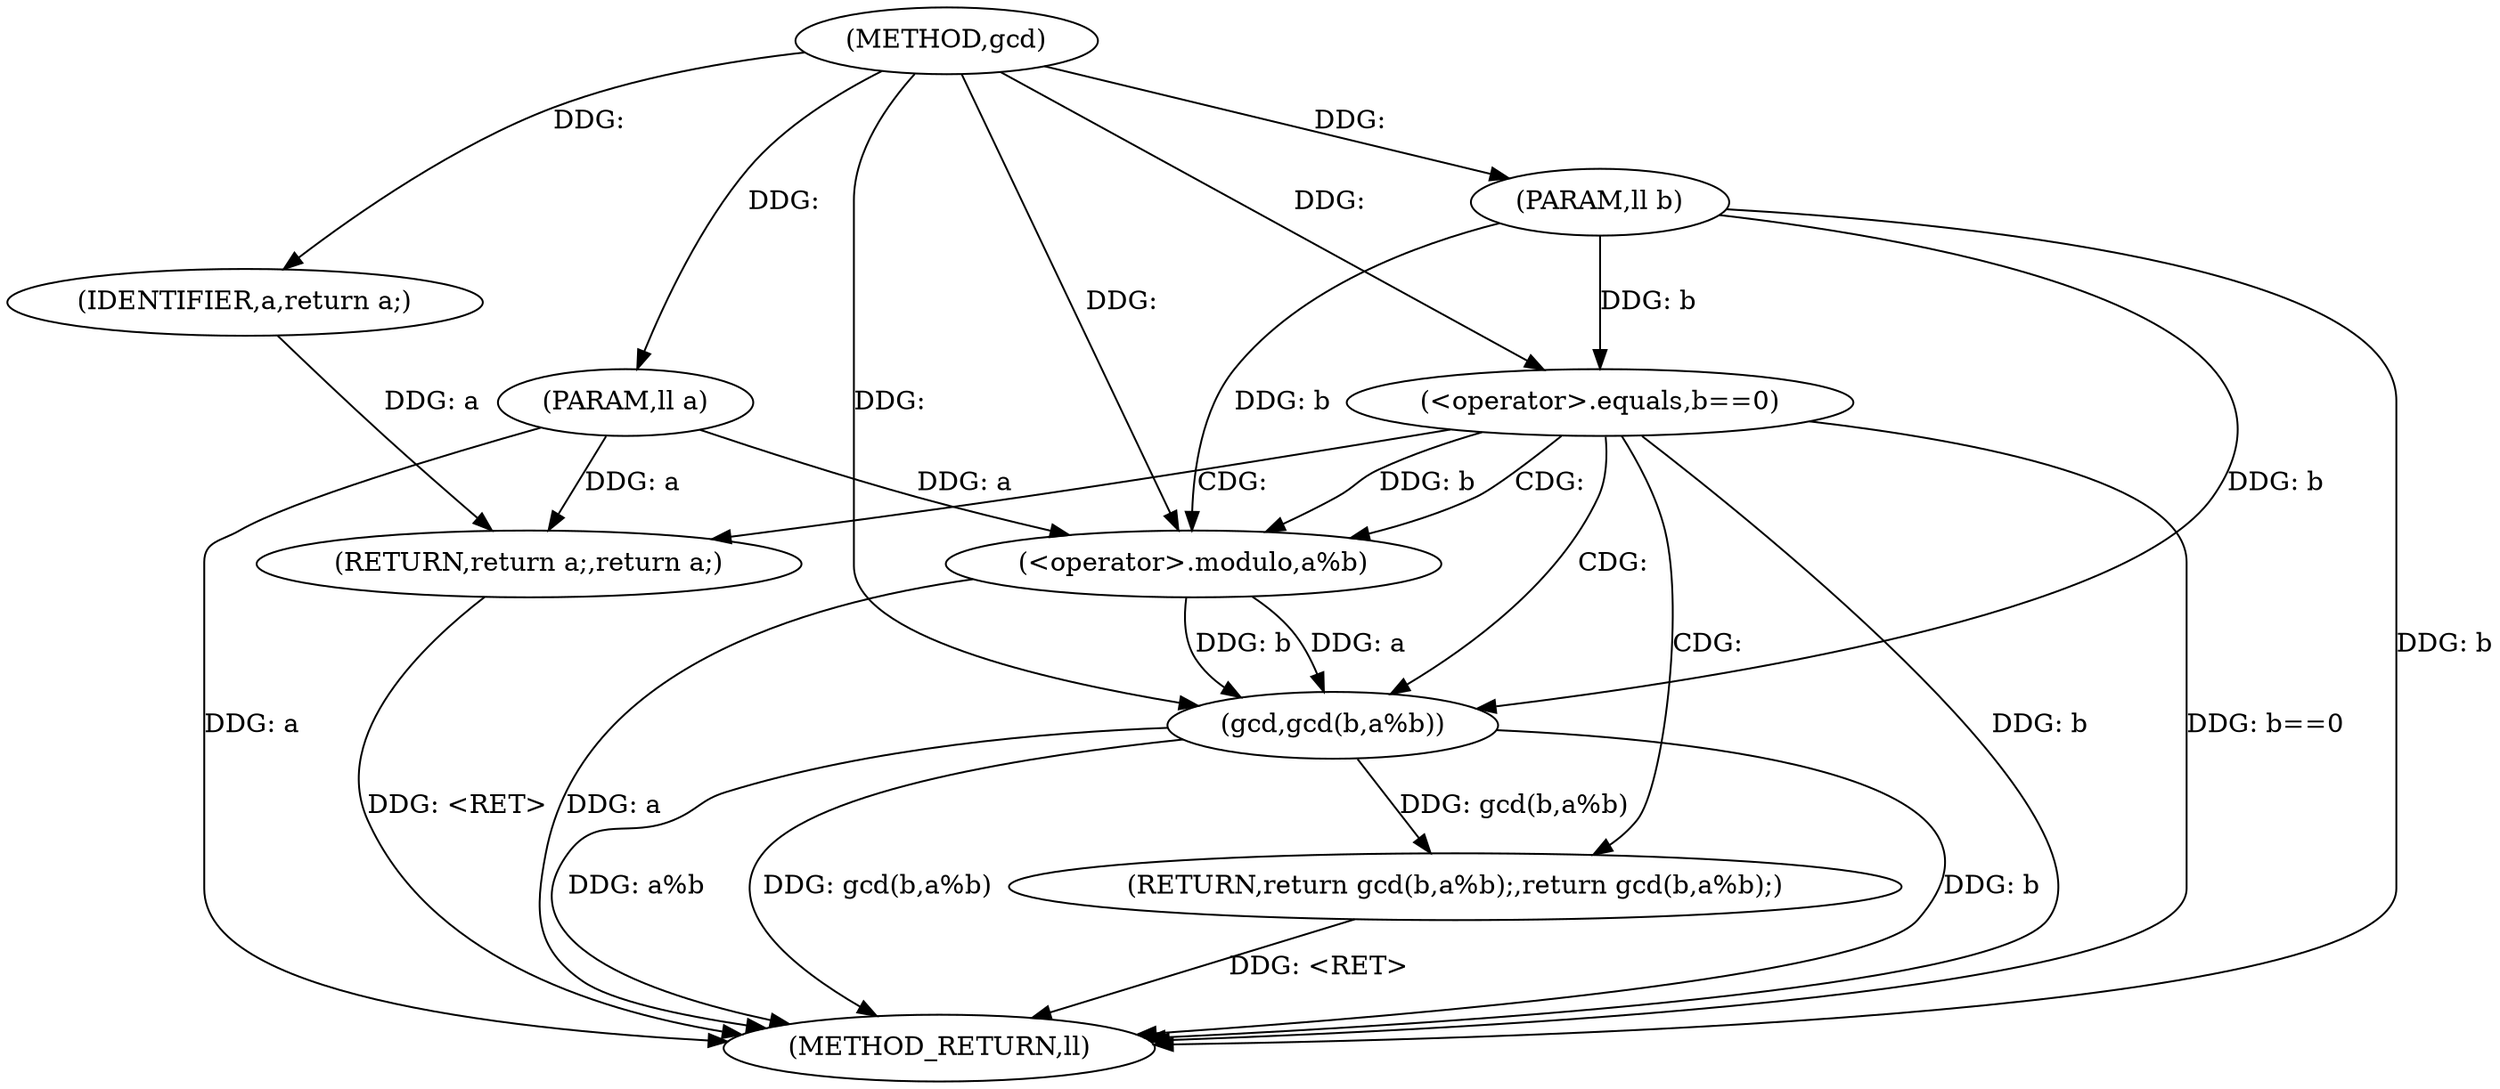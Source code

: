 digraph "gcd" {  
"1000170" [label = "(METHOD,gcd)" ]
"1000186" [label = "(METHOD_RETURN,ll)" ]
"1000171" [label = "(PARAM,ll a)" ]
"1000172" [label = "(PARAM,ll b)" ]
"1000180" [label = "(RETURN,return gcd(b,a%b);,return gcd(b,a%b);)" ]
"1000175" [label = "(<operator>.equals,b==0)" ]
"1000178" [label = "(RETURN,return a;,return a;)" ]
"1000181" [label = "(gcd,gcd(b,a%b))" ]
"1000179" [label = "(IDENTIFIER,a,return a;)" ]
"1000183" [label = "(<operator>.modulo,a%b)" ]
  "1000171" -> "1000186"  [ label = "DDG: a"] 
  "1000172" -> "1000186"  [ label = "DDG: b"] 
  "1000175" -> "1000186"  [ label = "DDG: b"] 
  "1000175" -> "1000186"  [ label = "DDG: b==0"] 
  "1000181" -> "1000186"  [ label = "DDG: b"] 
  "1000183" -> "1000186"  [ label = "DDG: a"] 
  "1000181" -> "1000186"  [ label = "DDG: a%b"] 
  "1000181" -> "1000186"  [ label = "DDG: gcd(b,a%b)"] 
  "1000180" -> "1000186"  [ label = "DDG: <RET>"] 
  "1000178" -> "1000186"  [ label = "DDG: <RET>"] 
  "1000170" -> "1000171"  [ label = "DDG: "] 
  "1000170" -> "1000172"  [ label = "DDG: "] 
  "1000181" -> "1000180"  [ label = "DDG: gcd(b,a%b)"] 
  "1000179" -> "1000178"  [ label = "DDG: a"] 
  "1000171" -> "1000178"  [ label = "DDG: a"] 
  "1000172" -> "1000175"  [ label = "DDG: b"] 
  "1000170" -> "1000175"  [ label = "DDG: "] 
  "1000170" -> "1000179"  [ label = "DDG: "] 
  "1000183" -> "1000181"  [ label = "DDG: b"] 
  "1000172" -> "1000181"  [ label = "DDG: b"] 
  "1000170" -> "1000181"  [ label = "DDG: "] 
  "1000183" -> "1000181"  [ label = "DDG: a"] 
  "1000171" -> "1000183"  [ label = "DDG: a"] 
  "1000170" -> "1000183"  [ label = "DDG: "] 
  "1000175" -> "1000183"  [ label = "DDG: b"] 
  "1000172" -> "1000183"  [ label = "DDG: b"] 
  "1000175" -> "1000183"  [ label = "CDG: "] 
  "1000175" -> "1000178"  [ label = "CDG: "] 
  "1000175" -> "1000180"  [ label = "CDG: "] 
  "1000175" -> "1000181"  [ label = "CDG: "] 
}
